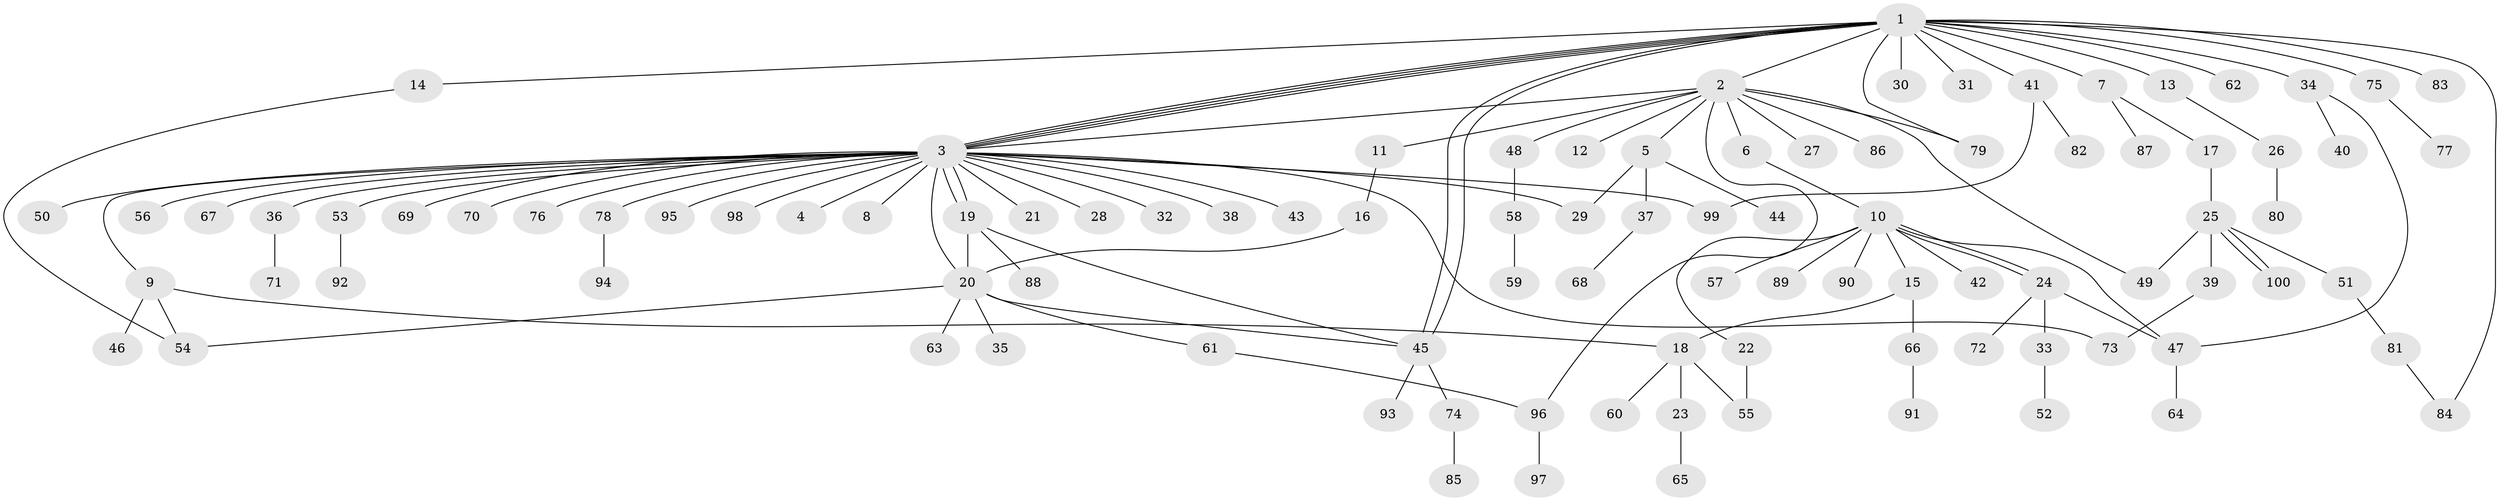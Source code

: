 // Generated by graph-tools (version 1.1) at 2025/38/02/21/25 10:38:54]
// undirected, 100 vertices, 124 edges
graph export_dot {
graph [start="1"]
  node [color=gray90,style=filled];
  1;
  2;
  3;
  4;
  5;
  6;
  7;
  8;
  9;
  10;
  11;
  12;
  13;
  14;
  15;
  16;
  17;
  18;
  19;
  20;
  21;
  22;
  23;
  24;
  25;
  26;
  27;
  28;
  29;
  30;
  31;
  32;
  33;
  34;
  35;
  36;
  37;
  38;
  39;
  40;
  41;
  42;
  43;
  44;
  45;
  46;
  47;
  48;
  49;
  50;
  51;
  52;
  53;
  54;
  55;
  56;
  57;
  58;
  59;
  60;
  61;
  62;
  63;
  64;
  65;
  66;
  67;
  68;
  69;
  70;
  71;
  72;
  73;
  74;
  75;
  76;
  77;
  78;
  79;
  80;
  81;
  82;
  83;
  84;
  85;
  86;
  87;
  88;
  89;
  90;
  91;
  92;
  93;
  94;
  95;
  96;
  97;
  98;
  99;
  100;
  1 -- 2;
  1 -- 3;
  1 -- 3;
  1 -- 3;
  1 -- 3;
  1 -- 7;
  1 -- 13;
  1 -- 14;
  1 -- 30;
  1 -- 31;
  1 -- 34;
  1 -- 41;
  1 -- 45;
  1 -- 45;
  1 -- 62;
  1 -- 75;
  1 -- 79;
  1 -- 83;
  1 -- 84;
  2 -- 3;
  2 -- 5;
  2 -- 6;
  2 -- 11;
  2 -- 12;
  2 -- 27;
  2 -- 48;
  2 -- 49;
  2 -- 79;
  2 -- 86;
  2 -- 96;
  3 -- 4;
  3 -- 8;
  3 -- 9;
  3 -- 19;
  3 -- 19;
  3 -- 20;
  3 -- 21;
  3 -- 28;
  3 -- 29;
  3 -- 32;
  3 -- 36;
  3 -- 38;
  3 -- 43;
  3 -- 50;
  3 -- 53;
  3 -- 56;
  3 -- 67;
  3 -- 69;
  3 -- 70;
  3 -- 73;
  3 -- 76;
  3 -- 78;
  3 -- 95;
  3 -- 98;
  3 -- 99;
  5 -- 29;
  5 -- 37;
  5 -- 44;
  6 -- 10;
  7 -- 17;
  7 -- 87;
  9 -- 18;
  9 -- 46;
  9 -- 54;
  10 -- 15;
  10 -- 22;
  10 -- 24;
  10 -- 24;
  10 -- 42;
  10 -- 47;
  10 -- 57;
  10 -- 89;
  10 -- 90;
  11 -- 16;
  13 -- 26;
  14 -- 54;
  15 -- 18;
  15 -- 66;
  16 -- 20;
  17 -- 25;
  18 -- 23;
  18 -- 55;
  18 -- 60;
  19 -- 20;
  19 -- 45;
  19 -- 88;
  20 -- 35;
  20 -- 45;
  20 -- 54;
  20 -- 61;
  20 -- 63;
  22 -- 55;
  23 -- 65;
  24 -- 33;
  24 -- 47;
  24 -- 72;
  25 -- 39;
  25 -- 49;
  25 -- 51;
  25 -- 100;
  25 -- 100;
  26 -- 80;
  33 -- 52;
  34 -- 40;
  34 -- 47;
  36 -- 71;
  37 -- 68;
  39 -- 73;
  41 -- 82;
  41 -- 99;
  45 -- 74;
  45 -- 93;
  47 -- 64;
  48 -- 58;
  51 -- 81;
  53 -- 92;
  58 -- 59;
  61 -- 96;
  66 -- 91;
  74 -- 85;
  75 -- 77;
  78 -- 94;
  81 -- 84;
  96 -- 97;
}
